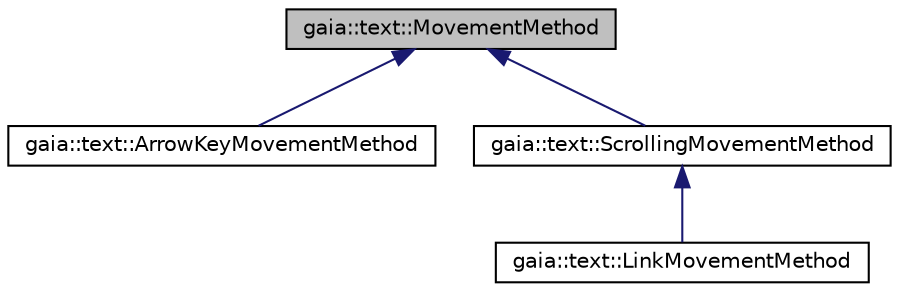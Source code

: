 digraph G
{
  edge [fontname="Helvetica",fontsize="10",labelfontname="Helvetica",labelfontsize="10"];
  node [fontname="Helvetica",fontsize="10",shape=record];
  Node1 [label="gaia::text::MovementMethod",height=0.2,width=0.4,color="black", fillcolor="grey75", style="filled" fontcolor="black"];
  Node1 -> Node2 [dir=back,color="midnightblue",fontsize="10",style="solid",fontname="Helvetica"];
  Node2 [label="gaia::text::ArrowKeyMovementMethod",height=0.2,width=0.4,color="black", fillcolor="white", style="filled",URL="$df/d09/classgaia_1_1text_1_1_arrow_key_movement_method.html",tooltip="A movement method that provides cursor movement and selection."];
  Node1 -> Node3 [dir=back,color="midnightblue",fontsize="10",style="solid",fontname="Helvetica"];
  Node3 [label="gaia::text::ScrollingMovementMethod",height=0.2,width=0.4,color="black", fillcolor="white", style="filled",URL="$d8/da4/classgaia_1_1text_1_1_scrolling_movement_method.html",tooltip="A movement method that interprets movement keys by scrolling the text buffer."];
  Node3 -> Node4 [dir=back,color="midnightblue",fontsize="10",style="solid",fontname="Helvetica"];
  Node4 [label="gaia::text::LinkMovementMethod",height=0.2,width=0.4,color="black", fillcolor="white", style="filled",URL="$df/db7/classgaia_1_1text_1_1_link_movement_method.html",tooltip="A movement method that traverses links in the text buffer and scrolls if necessary."];
}
